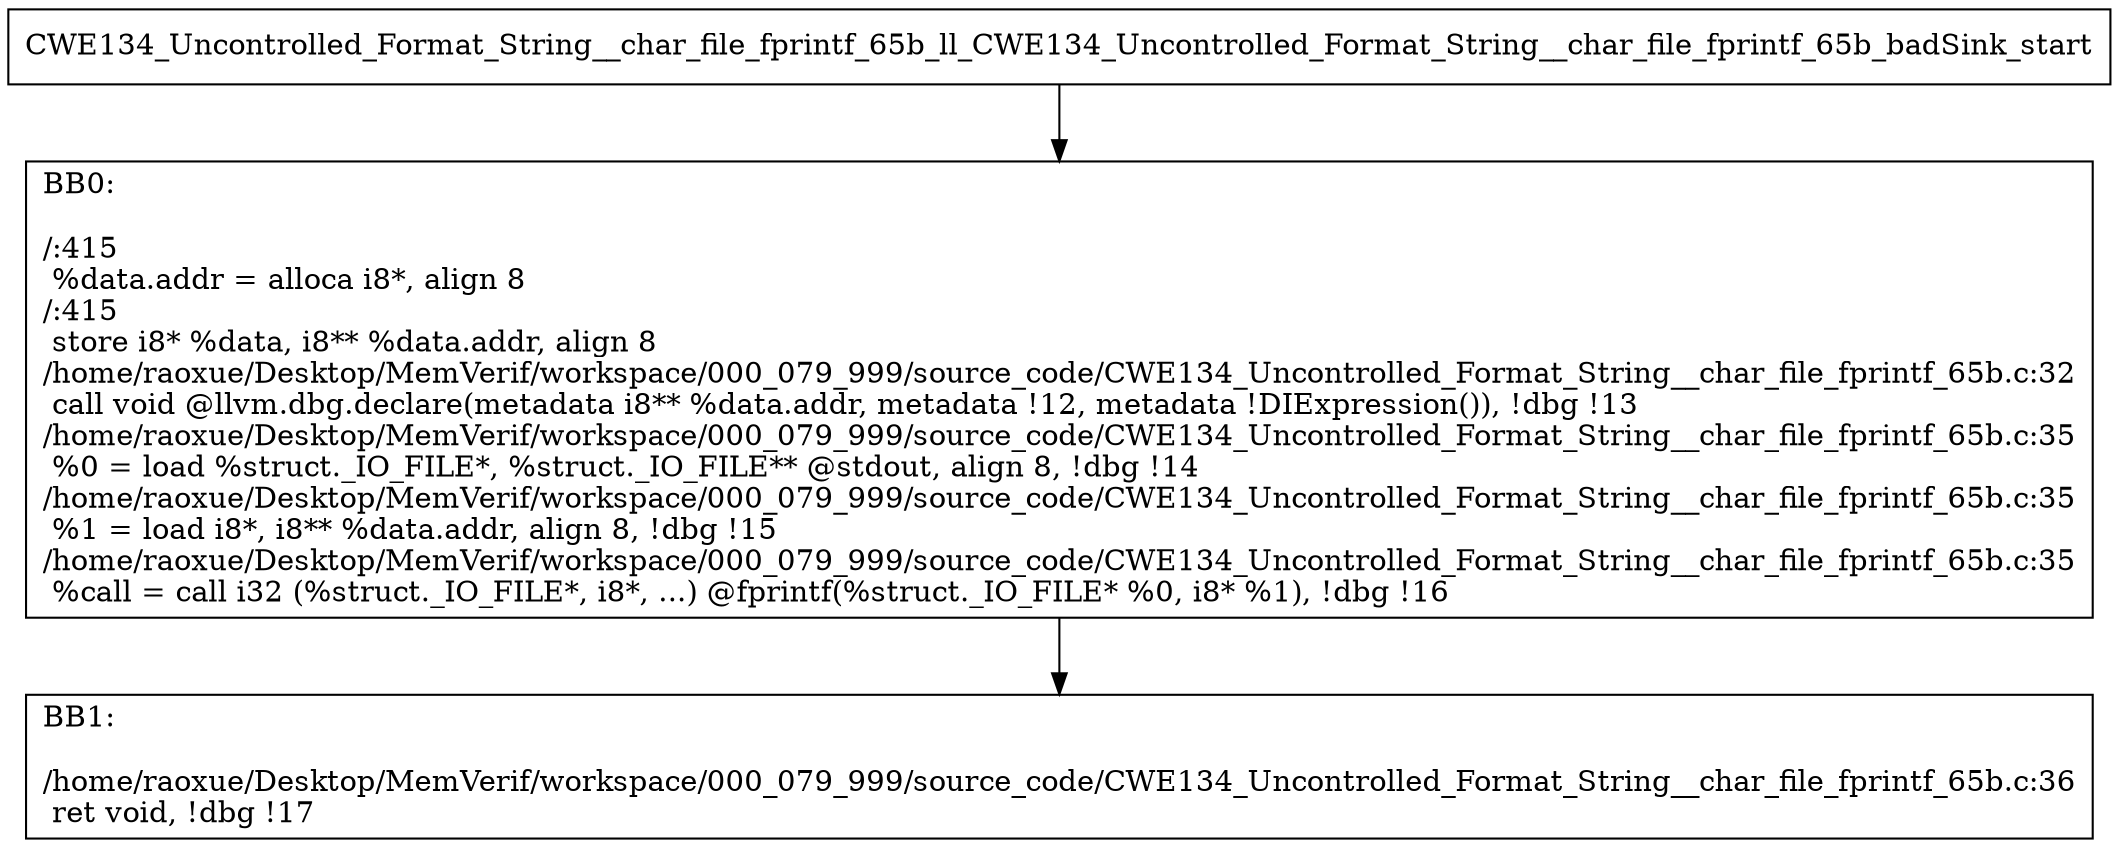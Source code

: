 digraph "CFG for'CWE134_Uncontrolled_Format_String__char_file_fprintf_65b_ll_CWE134_Uncontrolled_Format_String__char_file_fprintf_65b_badSink' function" {
	BBCWE134_Uncontrolled_Format_String__char_file_fprintf_65b_ll_CWE134_Uncontrolled_Format_String__char_file_fprintf_65b_badSink_start[shape=record,label="{CWE134_Uncontrolled_Format_String__char_file_fprintf_65b_ll_CWE134_Uncontrolled_Format_String__char_file_fprintf_65b_badSink_start}"];
	BBCWE134_Uncontrolled_Format_String__char_file_fprintf_65b_ll_CWE134_Uncontrolled_Format_String__char_file_fprintf_65b_badSink_start-> CWE134_Uncontrolled_Format_String__char_file_fprintf_65b_ll_CWE134_Uncontrolled_Format_String__char_file_fprintf_65b_badSinkBB0;
	CWE134_Uncontrolled_Format_String__char_file_fprintf_65b_ll_CWE134_Uncontrolled_Format_String__char_file_fprintf_65b_badSinkBB0 [shape=record, label="{BB0:\l\l/:415\l
  %data.addr = alloca i8*, align 8\l
/:415\l
  store i8* %data, i8** %data.addr, align 8\l
/home/raoxue/Desktop/MemVerif/workspace/000_079_999/source_code/CWE134_Uncontrolled_Format_String__char_file_fprintf_65b.c:32\l
  call void @llvm.dbg.declare(metadata i8** %data.addr, metadata !12, metadata !DIExpression()), !dbg !13\l
/home/raoxue/Desktop/MemVerif/workspace/000_079_999/source_code/CWE134_Uncontrolled_Format_String__char_file_fprintf_65b.c:35\l
  %0 = load %struct._IO_FILE*, %struct._IO_FILE** @stdout, align 8, !dbg !14\l
/home/raoxue/Desktop/MemVerif/workspace/000_079_999/source_code/CWE134_Uncontrolled_Format_String__char_file_fprintf_65b.c:35\l
  %1 = load i8*, i8** %data.addr, align 8, !dbg !15\l
/home/raoxue/Desktop/MemVerif/workspace/000_079_999/source_code/CWE134_Uncontrolled_Format_String__char_file_fprintf_65b.c:35\l
  %call = call i32 (%struct._IO_FILE*, i8*, ...) @fprintf(%struct._IO_FILE* %0, i8* %1), !dbg !16\l
}"];
	CWE134_Uncontrolled_Format_String__char_file_fprintf_65b_ll_CWE134_Uncontrolled_Format_String__char_file_fprintf_65b_badSinkBB0-> CWE134_Uncontrolled_Format_String__char_file_fprintf_65b_ll_CWE134_Uncontrolled_Format_String__char_file_fprintf_65b_badSinkBB1;
	CWE134_Uncontrolled_Format_String__char_file_fprintf_65b_ll_CWE134_Uncontrolled_Format_String__char_file_fprintf_65b_badSinkBB1 [shape=record, label="{BB1:\l\l/home/raoxue/Desktop/MemVerif/workspace/000_079_999/source_code/CWE134_Uncontrolled_Format_String__char_file_fprintf_65b.c:36\l
  ret void, !dbg !17\l
}"];
}
